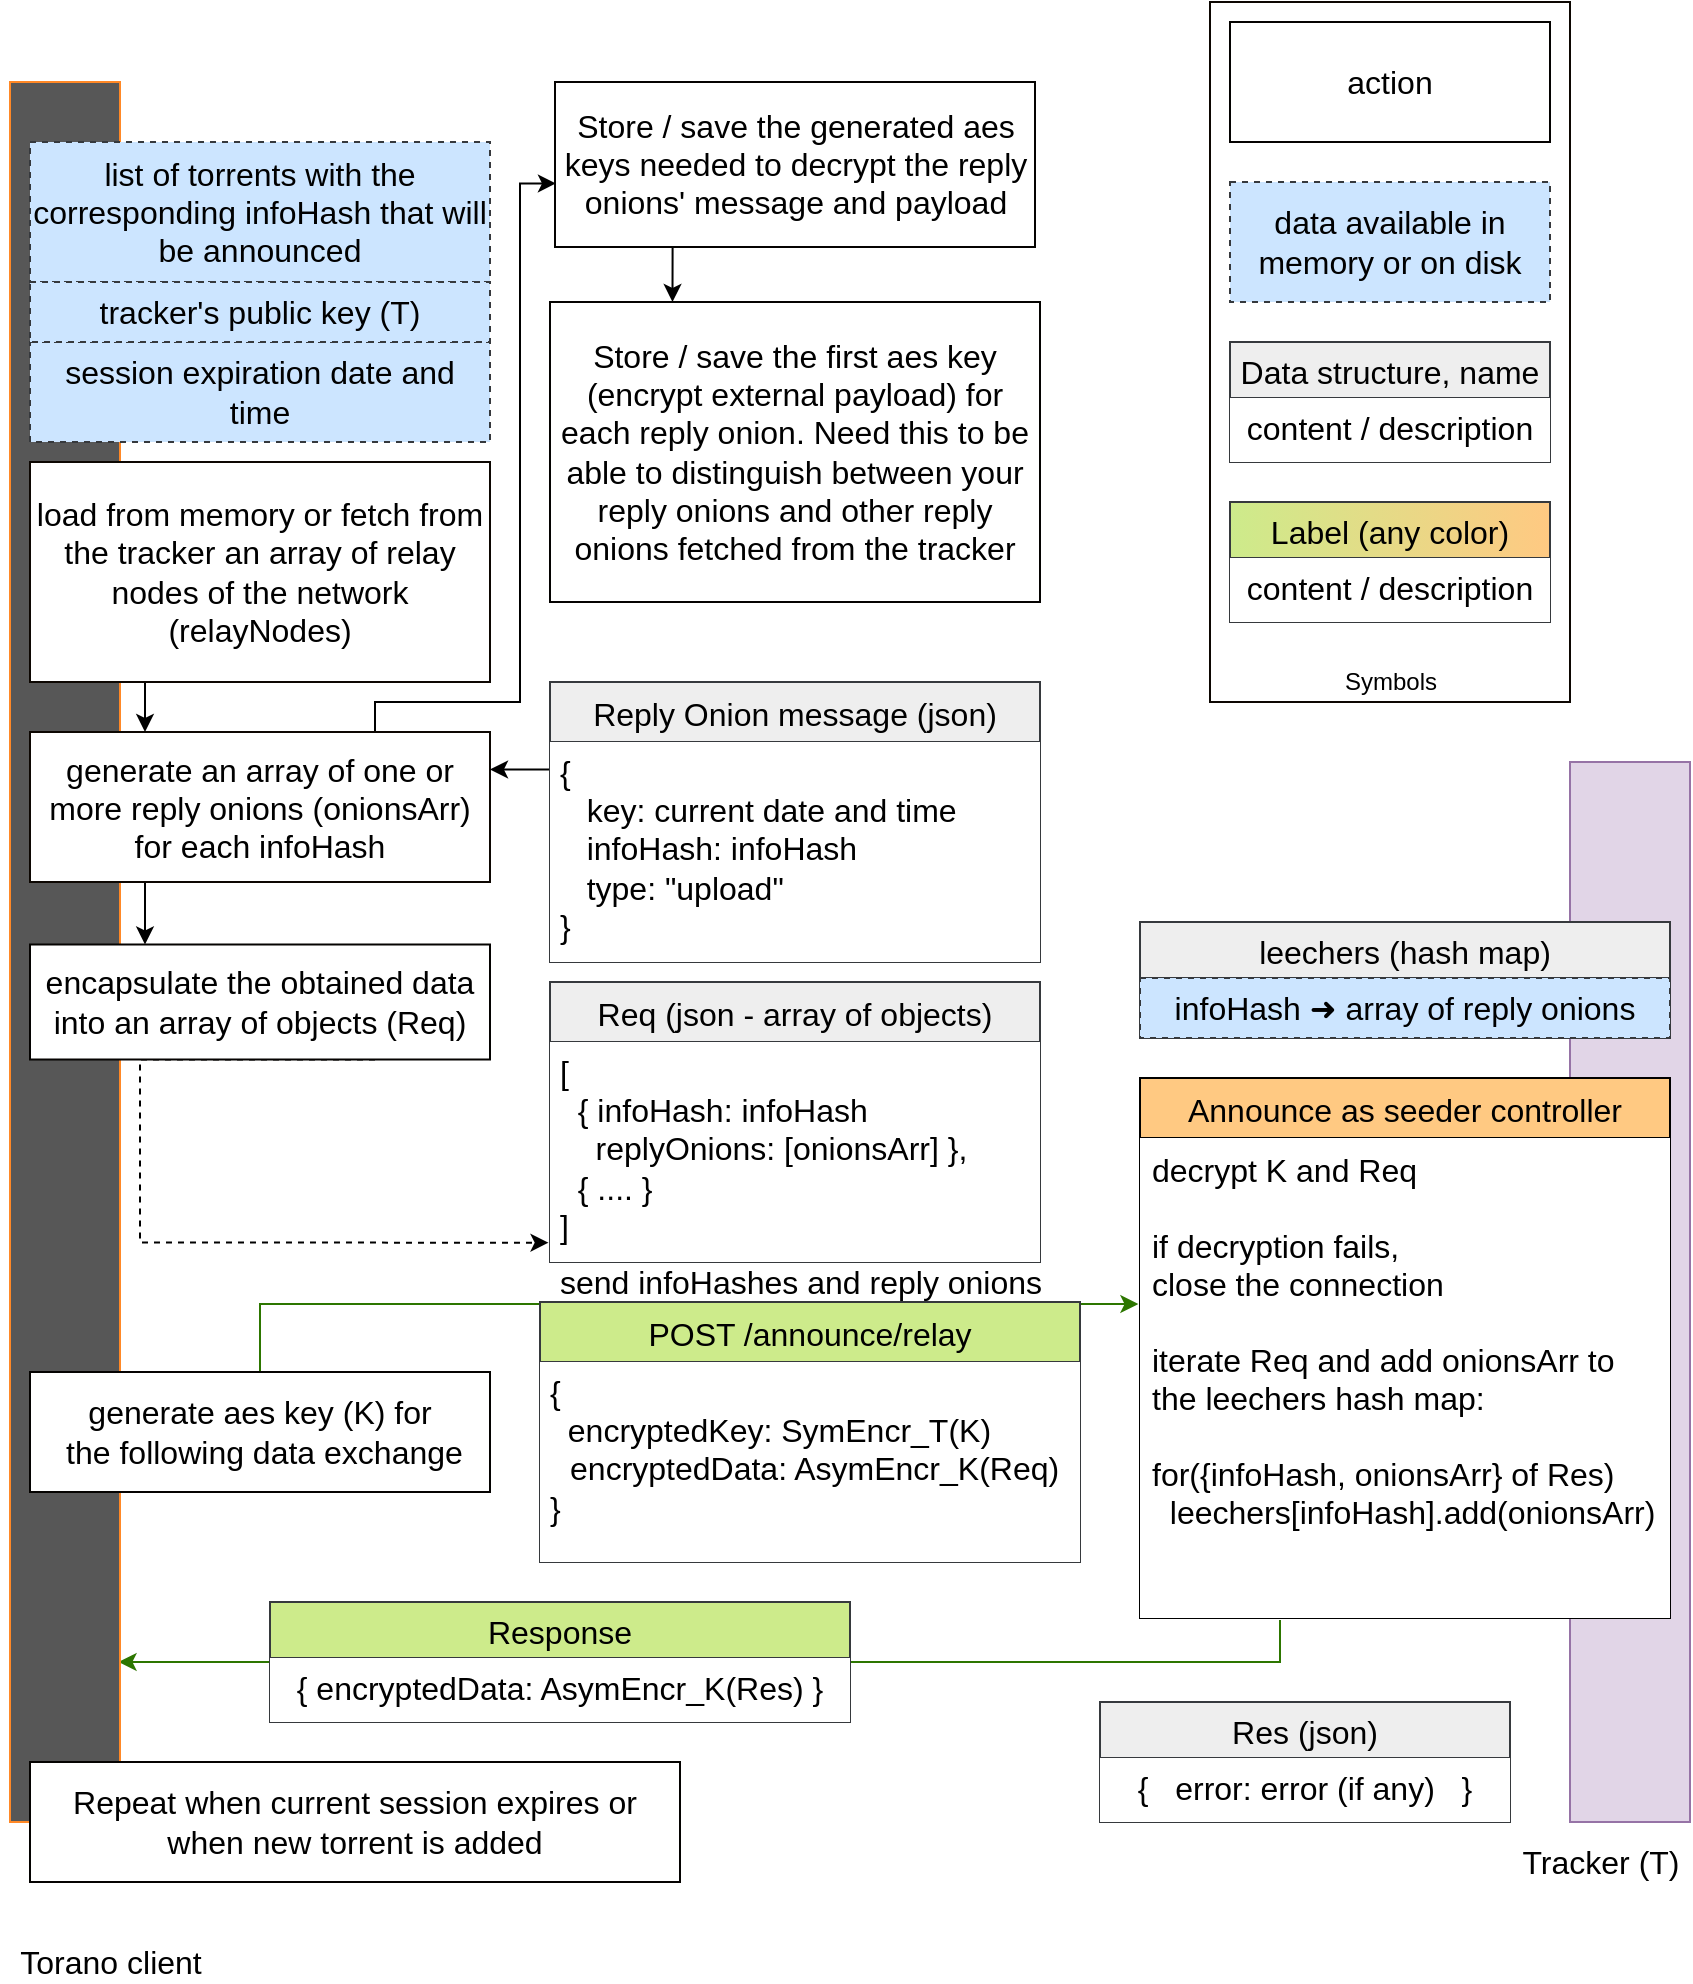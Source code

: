 <mxfile version="19.0.3" type="device"><diagram id="BzUFFizU8-wW_hmCJIyQ" name="Page-1"><mxGraphModel dx="1363" dy="905" grid="1" gridSize="10" guides="1" tooltips="1" connect="1" arrows="1" fold="1" page="1" pageScale="1" pageWidth="850" pageHeight="1100" math="0" shadow="0"><root><mxCell id="0"/><mxCell id="1" parent="0"/><mxCell id="Axl-GgnrVrnkgMc0KHxp-85" style="edgeStyle=orthogonalEdgeStyle;rounded=0;orthogonalLoop=1;jettySize=auto;html=1;entryX=0.987;entryY=0.908;entryDx=0;entryDy=0;entryPerimeter=0;strokeColor=#2D7600;" parent="1" target="PHUq9M7F-iocGRsVr-AD-3" edge="1"><mxGeometry relative="1" as="geometry"><mxPoint x="640" y="859" as="sourcePoint"/><mxPoint x="614.605" y="1040" as="targetPoint"/><Array as="points"><mxPoint x="640" y="859"/><mxPoint x="640" y="870"/></Array></mxGeometry></mxCell><mxCell id="PHUq9M7F-iocGRsVr-AD-3" value="" style="rounded=0;whiteSpace=wrap;html=1;fillColor=#575757;gradientColor=none;strokeColor=#FF8826;" parent="1" vertex="1"><mxGeometry x="5" y="90" width="55" height="870" as="geometry"/></mxCell><mxCell id="PHUq9M7F-iocGRsVr-AD-5" value="" style="rounded=0;whiteSpace=wrap;html=1;fillColor=#e1d5e7;strokeColor=#9673a6;" parent="1" vertex="1"><mxGeometry x="785" y="430" width="60" height="530" as="geometry"/></mxCell><mxCell id="PHUq9M7F-iocGRsVr-AD-6" value="&lt;font style=&quot;font-size: 16px;&quot;&gt;Tracker (T)&lt;br&gt;&lt;/font&gt;" style="text;html=1;align=center;verticalAlign=middle;resizable=0;points=[];autosize=1;strokeColor=none;fillColor=none;" parent="1" vertex="1"><mxGeometry x="755" y="970" width="90" height="20" as="geometry"/></mxCell><mxCell id="Axl-GgnrVrnkgMc0KHxp-44" style="edgeStyle=orthogonalEdgeStyle;rounded=0;orthogonalLoop=1;jettySize=auto;html=1;exitX=0.25;exitY=1;exitDx=0;exitDy=0;entryX=0.25;entryY=0;entryDx=0;entryDy=0;" parent="1" source="PHUq9M7F-iocGRsVr-AD-17" target="PHUq9M7F-iocGRsVr-AD-26" edge="1"><mxGeometry relative="1" as="geometry"/></mxCell><mxCell id="Axl-GgnrVrnkgMc0KHxp-65" style="edgeStyle=orthogonalEdgeStyle;rounded=0;orthogonalLoop=1;jettySize=auto;html=1;exitX=0.75;exitY=0;exitDx=0;exitDy=0;entryX=0.002;entryY=0.615;entryDx=0;entryDy=0;strokeColor=#000000;entryPerimeter=0;" parent="1" source="PHUq9M7F-iocGRsVr-AD-17" target="Axl-GgnrVrnkgMc0KHxp-64" edge="1"><mxGeometry relative="1" as="geometry"><Array as="points"><mxPoint x="188" y="400"/><mxPoint x="260" y="400"/><mxPoint x="260" y="141"/></Array></mxGeometry></mxCell><mxCell id="PHUq9M7F-iocGRsVr-AD-17" value="&lt;font style=&quot;font-size: 16px;&quot;&gt;generate an array of one or more reply onions (onionsArr) for each infoHash&lt;/font&gt;" style="rounded=0;whiteSpace=wrap;html=1;fillColor=default;strokeColor=#0D0702;" parent="1" vertex="1"><mxGeometry x="15" y="415" width="230" height="75" as="geometry"/></mxCell><mxCell id="PHUq9M7F-iocGRsVr-AD-18" value="Announce as seeder controller" style="swimlane;fontStyle=0;childLayout=stackLayout;horizontal=1;startSize=30;horizontalStack=0;resizeParent=1;resizeParentMax=0;resizeLast=0;collapsible=1;marginBottom=0;rounded=0;fontSize=16;fontColor=default;strokeColor=#000000;fillColor=#FFC982;" parent="1" vertex="1"><mxGeometry x="570" y="588" width="265" height="270" as="geometry"/></mxCell><mxCell id="PHUq9M7F-iocGRsVr-AD-93" value="decrypt K and Req&#10;&#10;if decryption fails, &#10;close the connection&#10;&#10;iterate Req and add onionsArr to&#10;the leechers hash map:&#10;&#10;for({infoHash, onionsArr} of Res) &#10;  leechers[infoHash].add(onionsArr)&#10;" style="text;strokeColor=none;fillColor=default;align=left;verticalAlign=top;spacingLeft=4;spacingRight=4;overflow=hidden;points=[[0,0.5],[1,0.5]];portConstraint=eastwest;rotatable=0;rounded=0;fontSize=16;fontColor=#000000;dashed=1;dashPattern=1 1;" parent="PHUq9M7F-iocGRsVr-AD-18" vertex="1"><mxGeometry y="30" width="265" height="240" as="geometry"/></mxCell><mxCell id="PHUq9M7F-iocGRsVr-AD-24" value="&lt;font style=&quot;font-size: 16px;&quot;&gt;list of torrents with the corresponding infoHash that will be announced&lt;br&gt;&lt;/font&gt;" style="rounded=0;whiteSpace=wrap;html=1;fillColor=#cce5ff;strokeColor=#36393d;dashed=1;strokeWidth=1;" parent="1" vertex="1"><mxGeometry x="15" y="120" width="230" height="70" as="geometry"/></mxCell><mxCell id="Axl-GgnrVrnkgMc0KHxp-48" style="edgeStyle=orthogonalEdgeStyle;rounded=0;orthogonalLoop=1;jettySize=auto;html=1;exitX=0.75;exitY=1;exitDx=0;exitDy=0;dashed=1;entryX=-0.003;entryY=0.912;entryDx=0;entryDy=0;entryPerimeter=0;" parent="1" source="PHUq9M7F-iocGRsVr-AD-26" target="PHUq9M7F-iocGRsVr-AD-92" edge="1"><mxGeometry relative="1" as="geometry"><mxPoint x="270" y="590" as="targetPoint"/><Array as="points"><mxPoint x="70" y="579"/><mxPoint x="70" y="670"/></Array></mxGeometry></mxCell><mxCell id="PHUq9M7F-iocGRsVr-AD-26" value="&lt;span style=&quot;font-size: 16px;&quot;&gt;encapsulate the obtained data into an array of objects (Req)&lt;/span&gt;" style="rounded=0;whiteSpace=wrap;html=1;fillColor=default;strokeColor=#050301;" parent="1" vertex="1"><mxGeometry x="15" y="521.25" width="230" height="57.5" as="geometry"/></mxCell><mxCell id="Axl-GgnrVrnkgMc0KHxp-82" style="edgeStyle=orthogonalEdgeStyle;rounded=0;orthogonalLoop=1;jettySize=auto;html=1;exitX=0.5;exitY=0;exitDx=0;exitDy=0;entryX=-0.003;entryY=0.346;entryDx=0;entryDy=0;entryPerimeter=0;strokeColor=#2D7600;" parent="1" source="PHUq9M7F-iocGRsVr-AD-87" target="PHUq9M7F-iocGRsVr-AD-93" edge="1"><mxGeometry relative="1" as="geometry"/></mxCell><mxCell id="PHUq9M7F-iocGRsVr-AD-87" value="&lt;font style=&quot;font-size: 16px;&quot;&gt;generate aes key (K)&amp;nbsp;for&lt;br&gt;&amp;nbsp;the following data exchange&lt;/font&gt;" style="rounded=0;whiteSpace=wrap;html=1;fillColor=default;strokeColor=#050301;" parent="1" vertex="1"><mxGeometry x="15" y="735" width="230" height="60" as="geometry"/></mxCell><mxCell id="PHUq9M7F-iocGRsVr-AD-89" value="&lt;font style=&quot;font-size: 16px;&quot;&gt;Torano client&lt;br&gt;&lt;/font&gt;" style="text;html=1;align=center;verticalAlign=middle;resizable=0;points=[];autosize=1;strokeColor=none;fillColor=none;" parent="1" vertex="1"><mxGeometry y="1020" width="110" height="20" as="geometry"/></mxCell><mxCell id="PHUq9M7F-iocGRsVr-AD-91" value="Req (json - array of objects)" style="swimlane;fontStyle=0;childLayout=stackLayout;horizontal=1;startSize=30;horizontalStack=0;resizeParent=1;resizeParentMax=0;resizeLast=0;collapsible=1;marginBottom=0;rounded=0;fontSize=16;strokeColor=#36393d;fillColor=#eeeeee;" parent="1" vertex="1"><mxGeometry x="275" y="540" width="245" height="140" as="geometry"/></mxCell><mxCell id="PHUq9M7F-iocGRsVr-AD-92" value="&lt;h1&gt;&lt;/h1&gt;&lt;span style=&quot;font-size: 16px;&quot;&gt;[ &lt;br&gt;&amp;nbsp; { infoHash: infoHash&lt;br&gt;&amp;nbsp; &amp;nbsp; replyOnions: [&lt;/span&gt;&lt;span style=&quot;font-size: 16px; text-align: center;&quot;&gt;onionsArr&lt;/span&gt;&lt;span style=&quot;font-size: 16px;&quot;&gt;] },&lt;br&gt;&amp;nbsp; { .... }&lt;br&gt;]&lt;/span&gt;&lt;span style=&quot;background-color: initial;&quot;&gt;&lt;br&gt;&lt;/span&gt;" style="text;html=1;strokeColor=none;fillColor=default;spacing=5;spacingTop=-20;whiteSpace=wrap;overflow=hidden;rounded=0;" parent="PHUq9M7F-iocGRsVr-AD-91" vertex="1"><mxGeometry y="30" width="245" height="110" as="geometry"/></mxCell><mxCell id="Axl-GgnrVrnkgMc0KHxp-7" style="edgeStyle=orthogonalEdgeStyle;rounded=0;orthogonalLoop=1;jettySize=auto;html=1;exitX=0.25;exitY=1;exitDx=0;exitDy=0;entryX=0.25;entryY=0;entryDx=0;entryDy=0;" parent="1" source="Axl-GgnrVrnkgMc0KHxp-2" target="PHUq9M7F-iocGRsVr-AD-17" edge="1"><mxGeometry relative="1" as="geometry"/></mxCell><mxCell id="Axl-GgnrVrnkgMc0KHxp-2" value="&lt;span style=&quot;font-size: 16px;&quot;&gt;load from memory or fetch from the tracker an array of relay nodes of the network (relayNodes)&lt;/span&gt;" style="rounded=0;whiteSpace=wrap;html=1;fillColor=default;strokeColor=#0D0702;" parent="1" vertex="1"><mxGeometry x="15" y="280" width="230" height="110" as="geometry"/></mxCell><mxCell id="Axl-GgnrVrnkgMc0KHxp-9" style="edgeStyle=orthogonalEdgeStyle;rounded=0;orthogonalLoop=1;jettySize=auto;html=1;exitX=0.25;exitY=1;exitDx=0;exitDy=0;entryX=1;entryY=0.25;entryDx=0;entryDy=0;" parent="1" source="Axl-GgnrVrnkgMc0KHxp-4" target="PHUq9M7F-iocGRsVr-AD-17" edge="1"><mxGeometry relative="1" as="geometry"><Array as="points"><mxPoint x="338" y="400"/><mxPoint x="338" y="400"/><mxPoint x="338" y="434"/></Array></mxGeometry></mxCell><mxCell id="Axl-GgnrVrnkgMc0KHxp-4" value="Reply Onion message (json)" style="swimlane;fontStyle=0;childLayout=stackLayout;horizontal=1;startSize=30;horizontalStack=0;resizeParent=1;resizeParentMax=0;resizeLast=0;collapsible=1;marginBottom=0;rounded=0;fontSize=16;strokeColor=#36393d;fillColor=#eeeeee;" parent="1" vertex="1"><mxGeometry x="275" y="390" width="245" height="140" as="geometry"/></mxCell><mxCell id="Axl-GgnrVrnkgMc0KHxp-5" value="&lt;h1&gt;&lt;/h1&gt;&lt;span style=&quot;font-size: 16px;&quot;&gt;{&amp;nbsp; &lt;br&gt;&amp;nbsp; &amp;nbsp;key: current date and time&lt;br&gt;&amp;nbsp; &amp;nbsp;&lt;/span&gt;&lt;span style=&quot;font-size: 16px; text-align: center;&quot;&gt;infoHash&lt;/span&gt;&lt;span style=&quot;font-size: 16px;&quot;&gt;:&amp;nbsp;&lt;/span&gt;&lt;span style=&quot;font-size: 16px; text-align: center;&quot;&gt;infoHash&amp;nbsp;&lt;/span&gt;&lt;span style=&quot;font-size: 16px;&quot;&gt;&lt;br&gt;&amp;nbsp; &amp;nbsp;type: &quot;upload&quot;&lt;/span&gt;&lt;span style=&quot;font-size: 16px;&quot;&gt;&lt;br&gt;}&lt;/span&gt;&lt;span style=&quot;background-color: initial;&quot;&gt;&lt;br&gt;&lt;/span&gt;" style="text;html=1;strokeColor=none;fillColor=default;spacing=5;spacingTop=-20;whiteSpace=wrap;overflow=hidden;rounded=0;" parent="Axl-GgnrVrnkgMc0KHxp-4" vertex="1"><mxGeometry y="30" width="245" height="110" as="geometry"/></mxCell><mxCell id="Axl-GgnrVrnkgMc0KHxp-8" value="&lt;font style=&quot;font-size: 16px;&quot;&gt;session expiration date and time&lt;br&gt;&lt;/font&gt;" style="rounded=0;whiteSpace=wrap;html=1;fillColor=#cce5ff;strokeColor=#36393d;dashed=1;strokeWidth=1;" parent="1" vertex="1"><mxGeometry x="15" y="220" width="230" height="50" as="geometry"/></mxCell><mxCell id="Axl-GgnrVrnkgMc0KHxp-19" value="leechers (hash map)" style="swimlane;fontStyle=0;childLayout=stackLayout;horizontal=1;startSize=28;horizontalStack=0;resizeParent=1;resizeParentMax=0;resizeLast=0;collapsible=1;marginBottom=0;rounded=0;fontSize=16;fillColor=#eeeeee;strokeColor=#36393d;" parent="1" vertex="1"><mxGeometry x="570" y="510" width="265" height="58" as="geometry"/></mxCell><mxCell id="Axl-GgnrVrnkgMc0KHxp-21" value="&lt;font style=&quot;font-size: 16px;&quot;&gt;infoHash&amp;nbsp;➜ array of reply onions&lt;br&gt;&lt;/font&gt;" style="rounded=0;whiteSpace=wrap;html=1;fillColor=#cce5ff;strokeColor=#36393d;dashed=1;strokeWidth=1;" parent="Axl-GgnrVrnkgMc0KHxp-19" vertex="1"><mxGeometry y="28" width="265" height="30" as="geometry"/></mxCell><mxCell id="Axl-GgnrVrnkgMc0KHxp-29" value="&lt;font style=&quot;font-size: 16px;&quot;&gt;tracker's public key (T)&lt;br&gt;&lt;/font&gt;" style="rounded=0;whiteSpace=wrap;html=1;fillColor=#cce5ff;strokeColor=#36393d;dashed=1;strokeWidth=1;" parent="1" vertex="1"><mxGeometry x="15" y="190" width="230" height="30" as="geometry"/></mxCell><mxCell id="Axl-GgnrVrnkgMc0KHxp-53" value="&lt;font style=&quot;font-size: 16px;&quot;&gt;send infoHashes and reply onions&lt;br&gt;&lt;/font&gt;" style="text;html=1;align=center;verticalAlign=middle;resizable=0;points=[];autosize=1;strokeColor=none;fillColor=none;" parent="1" vertex="1"><mxGeometry x="270" y="680" width="260" height="20" as="geometry"/></mxCell><mxCell id="cQqk7alBsWPX2GBjEicb-4" style="edgeStyle=orthogonalEdgeStyle;rounded=0;orthogonalLoop=1;jettySize=auto;html=1;exitX=0.25;exitY=1;exitDx=0;exitDy=0;entryX=0.25;entryY=0;entryDx=0;entryDy=0;" parent="1" source="Axl-GgnrVrnkgMc0KHxp-64" target="cQqk7alBsWPX2GBjEicb-3" edge="1"><mxGeometry relative="1" as="geometry"/></mxCell><mxCell id="Axl-GgnrVrnkgMc0KHxp-64" value="&lt;font style=&quot;font-size: 16px;&quot;&gt;Store / save the generated aes keys needed to decrypt the reply onions' message and payload&lt;br&gt;&lt;/font&gt;" style="rounded=0;whiteSpace=wrap;html=1;fillColor=default;strokeColor=#050301;" parent="1" vertex="1"><mxGeometry x="277.5" y="90" width="240" height="82.5" as="geometry"/></mxCell><mxCell id="Axl-GgnrVrnkgMc0KHxp-59" value="Response" style="swimlane;fontStyle=0;childLayout=stackLayout;horizontal=1;startSize=28;horizontalStack=0;resizeParent=1;resizeParentMax=0;resizeLast=0;collapsible=1;marginBottom=0;rounded=0;fontSize=16;fillColor=#cdeb8b;strokeColor=#36393d;gradientDirection=east;" parent="1" vertex="1"><mxGeometry x="135" y="850" width="290" height="60" as="geometry"/></mxCell><mxCell id="Axl-GgnrVrnkgMc0KHxp-60" value="&lt;h1&gt;&lt;/h1&gt;&lt;span style=&quot;background-color: initial; font-size: 16px;&quot;&gt;&lt;div style=&quot;&quot;&gt;{ encryptedData: AsymEncr_K(Res) }&lt;/div&gt;&lt;/span&gt;" style="text;html=1;strokeColor=none;fillColor=default;spacing=5;spacingTop=-20;whiteSpace=wrap;overflow=hidden;rounded=0;align=center;" parent="Axl-GgnrVrnkgMc0KHxp-59" vertex="1"><mxGeometry y="28" width="290" height="32" as="geometry"/></mxCell><mxCell id="Axl-GgnrVrnkgMc0KHxp-12" value="" style="rounded=0;whiteSpace=wrap;html=1;fillColor=default;strokeColor=#0D0702;" parent="1" vertex="1"><mxGeometry x="605" y="50" width="180" height="350" as="geometry"/></mxCell><mxCell id="Axl-GgnrVrnkgMc0KHxp-13" value="&lt;font style=&quot;font-size: 16px;&quot;&gt;data&amp;nbsp;&lt;span&gt;&lt;span data-dobid=&quot;hdw&quot;&gt;available in memory or on disk&lt;/span&gt;&lt;/span&gt;&lt;br&gt;&lt;/font&gt;" style="rounded=0;whiteSpace=wrap;html=1;fillColor=#cce5ff;strokeColor=#36393d;dashed=1;strokeWidth=1;" parent="1" vertex="1"><mxGeometry x="615" y="140" width="160" height="60" as="geometry"/></mxCell><mxCell id="Axl-GgnrVrnkgMc0KHxp-17" value="Data structure, name" style="swimlane;fontStyle=0;childLayout=stackLayout;horizontal=1;startSize=28;horizontalStack=0;resizeParent=1;resizeParentMax=0;resizeLast=0;collapsible=1;marginBottom=0;rounded=0;fontSize=16;fillColor=#eeeeee;strokeColor=#36393d;" parent="1" vertex="1"><mxGeometry x="615" y="220" width="160" height="60" as="geometry"/></mxCell><mxCell id="Axl-GgnrVrnkgMc0KHxp-18" value="&lt;h1&gt;&lt;/h1&gt;&lt;span style=&quot;background-color: initial;&quot;&gt;&lt;div style=&quot;&quot;&gt;&lt;span style=&quot;font-size: 16px; background-color: initial;&quot;&gt;content / description&lt;/span&gt;&lt;/div&gt;&lt;/span&gt;" style="text;html=1;strokeColor=none;fillColor=default;spacing=5;spacingTop=-20;whiteSpace=wrap;overflow=hidden;rounded=0;align=center;" parent="Axl-GgnrVrnkgMc0KHxp-17" vertex="1"><mxGeometry y="28" width="160" height="32" as="geometry"/></mxCell><mxCell id="Axl-GgnrVrnkgMc0KHxp-22" value="Label (any color)" style="swimlane;fontStyle=0;childLayout=stackLayout;horizontal=1;startSize=28;horizontalStack=0;resizeParent=1;resizeParentMax=0;resizeLast=0;collapsible=1;marginBottom=0;rounded=0;fontSize=16;fillColor=#cdeb8b;strokeColor=#36393d;gradientColor=#FFC982;gradientDirection=east;" parent="1" vertex="1"><mxGeometry x="615" y="300" width="160" height="60" as="geometry"/></mxCell><mxCell id="Axl-GgnrVrnkgMc0KHxp-23" value="&lt;h1&gt;&lt;/h1&gt;&lt;span style=&quot;background-color: initial;&quot;&gt;&lt;div style=&quot;&quot;&gt;&lt;span style=&quot;font-size: 16px; background-color: initial;&quot;&gt;content / description&lt;/span&gt;&lt;/div&gt;&lt;/span&gt;" style="text;html=1;strokeColor=none;fillColor=default;spacing=5;spacingTop=-20;whiteSpace=wrap;overflow=hidden;rounded=0;align=center;" parent="Axl-GgnrVrnkgMc0KHxp-22" vertex="1"><mxGeometry y="28" width="160" height="32" as="geometry"/></mxCell><mxCell id="Axl-GgnrVrnkgMc0KHxp-26" value="&lt;font style=&quot;font-size: 16px;&quot;&gt;action&lt;br&gt;&lt;/font&gt;" style="rounded=0;whiteSpace=wrap;html=1;fillColor=default;strokeColor=#050301;" parent="1" vertex="1"><mxGeometry x="615" y="60" width="160" height="60" as="geometry"/></mxCell><mxCell id="Axl-GgnrVrnkgMc0KHxp-14" value="Symbols" style="text;html=1;align=center;verticalAlign=middle;resizable=0;points=[];autosize=1;strokeColor=none;fillColor=none;" parent="1" vertex="1"><mxGeometry x="665" y="380" width="60" height="20" as="geometry"/></mxCell><mxCell id="PHUq9M7F-iocGRsVr-AD-80" value="POST /announce/relay" style="swimlane;fontStyle=0;childLayout=stackLayout;horizontal=1;startSize=30;horizontalStack=0;resizeParent=1;resizeParentMax=0;resizeLast=0;collapsible=1;marginBottom=0;rounded=0;fontSize=16;strokeColor=#36393d;fillColor=#cdeb8b;" parent="1" vertex="1"><mxGeometry x="270" y="700" width="270" height="130" as="geometry"/></mxCell><mxCell id="PHUq9M7F-iocGRsVr-AD-90" value="&lt;h1&gt;&lt;/h1&gt;&lt;span style=&quot;font-size: 16px;&quot;&gt;{&lt;/span&gt;&lt;br style=&quot;padding: 0px; margin: 0px; font-size: 16px;&quot;&gt;&lt;span style=&quot;font-size: 16px;&quot;&gt;&amp;nbsp; encryptedKey: SymEncr_&lt;/span&gt;&lt;span style=&quot;font-size: 16px;&quot;&gt;T&lt;/span&gt;&lt;span style=&quot;font-size: 16px;&quot;&gt;(K)&lt;br&gt;&lt;/span&gt;&amp;nbsp; &amp;nbsp;&lt;span style=&quot;font-size: 16px;&quot;&gt;encryptedData: AsymEncr_K&lt;/span&gt;&lt;span style=&quot;font-size: 16px;&quot;&gt;(Req)&lt;/span&gt;&lt;br style=&quot;padding: 0px; margin: 0px; font-size: 16px;&quot;&gt;&lt;span style=&quot;font-size: 16px;&quot;&gt;}&lt;/span&gt;&lt;span style=&quot;background-color: initial;&quot;&gt;&lt;br&gt;&lt;/span&gt;" style="text;html=1;strokeColor=none;fillColor=default;spacing=5;spacingTop=-20;whiteSpace=wrap;overflow=hidden;rounded=0;" parent="PHUq9M7F-iocGRsVr-AD-80" vertex="1"><mxGeometry y="30" width="270" height="100" as="geometry"/></mxCell><mxCell id="Axl-GgnrVrnkgMc0KHxp-83" value="Res (json)" style="swimlane;fontStyle=0;childLayout=stackLayout;horizontal=1;startSize=28;horizontalStack=0;resizeParent=1;resizeParentMax=0;resizeLast=0;collapsible=1;marginBottom=0;rounded=0;fontSize=16;fillColor=#eeeeee;strokeColor=#36393d;gradientDirection=east;" parent="1" vertex="1"><mxGeometry x="550" y="900" width="205" height="60" as="geometry"/></mxCell><mxCell id="Axl-GgnrVrnkgMc0KHxp-84" value="&lt;h1&gt;&lt;/h1&gt;&lt;span style=&quot;background-color: initial; font-size: 16px;&quot;&gt;&lt;div style=&quot;&quot;&gt;&lt;span style=&quot;background-color: initial;&quot;&gt;{&amp;nbsp;&lt;/span&gt;&lt;span style=&quot;background-color: initial;&quot;&gt;&amp;nbsp; error: error (if any)&amp;nbsp; &amp;nbsp;}&lt;/span&gt;&lt;br&gt;&lt;/div&gt;&lt;/span&gt;" style="text;html=1;strokeColor=none;fillColor=default;spacing=5;spacingTop=-20;whiteSpace=wrap;overflow=hidden;rounded=0;align=center;" parent="Axl-GgnrVrnkgMc0KHxp-83" vertex="1"><mxGeometry y="28" width="205" height="32" as="geometry"/></mxCell><mxCell id="SSEtJ6aABX-0JQxaJhmg-4" value="&lt;span style=&quot;font-size: 16px;&quot;&gt;Repeat when current session expires or when new torrent is added&lt;/span&gt;" style="rounded=0;whiteSpace=wrap;html=1;fillColor=default;strokeColor=#050301;" parent="1" vertex="1"><mxGeometry x="15" y="930" width="325" height="60" as="geometry"/></mxCell><mxCell id="cQqk7alBsWPX2GBjEicb-3" value="&lt;font style=&quot;font-size: 16px;&quot;&gt;Store / save the first aes key (encrypt external payload) for each reply onion. Need this to be able to distinguish between your reply onions and other reply onions fetched from the tracker&lt;br&gt;&lt;/font&gt;" style="rounded=0;whiteSpace=wrap;html=1;fillColor=default;strokeColor=#050301;" parent="1" vertex="1"><mxGeometry x="275" y="200" width="245" height="150" as="geometry"/></mxCell></root></mxGraphModel></diagram></mxfile>